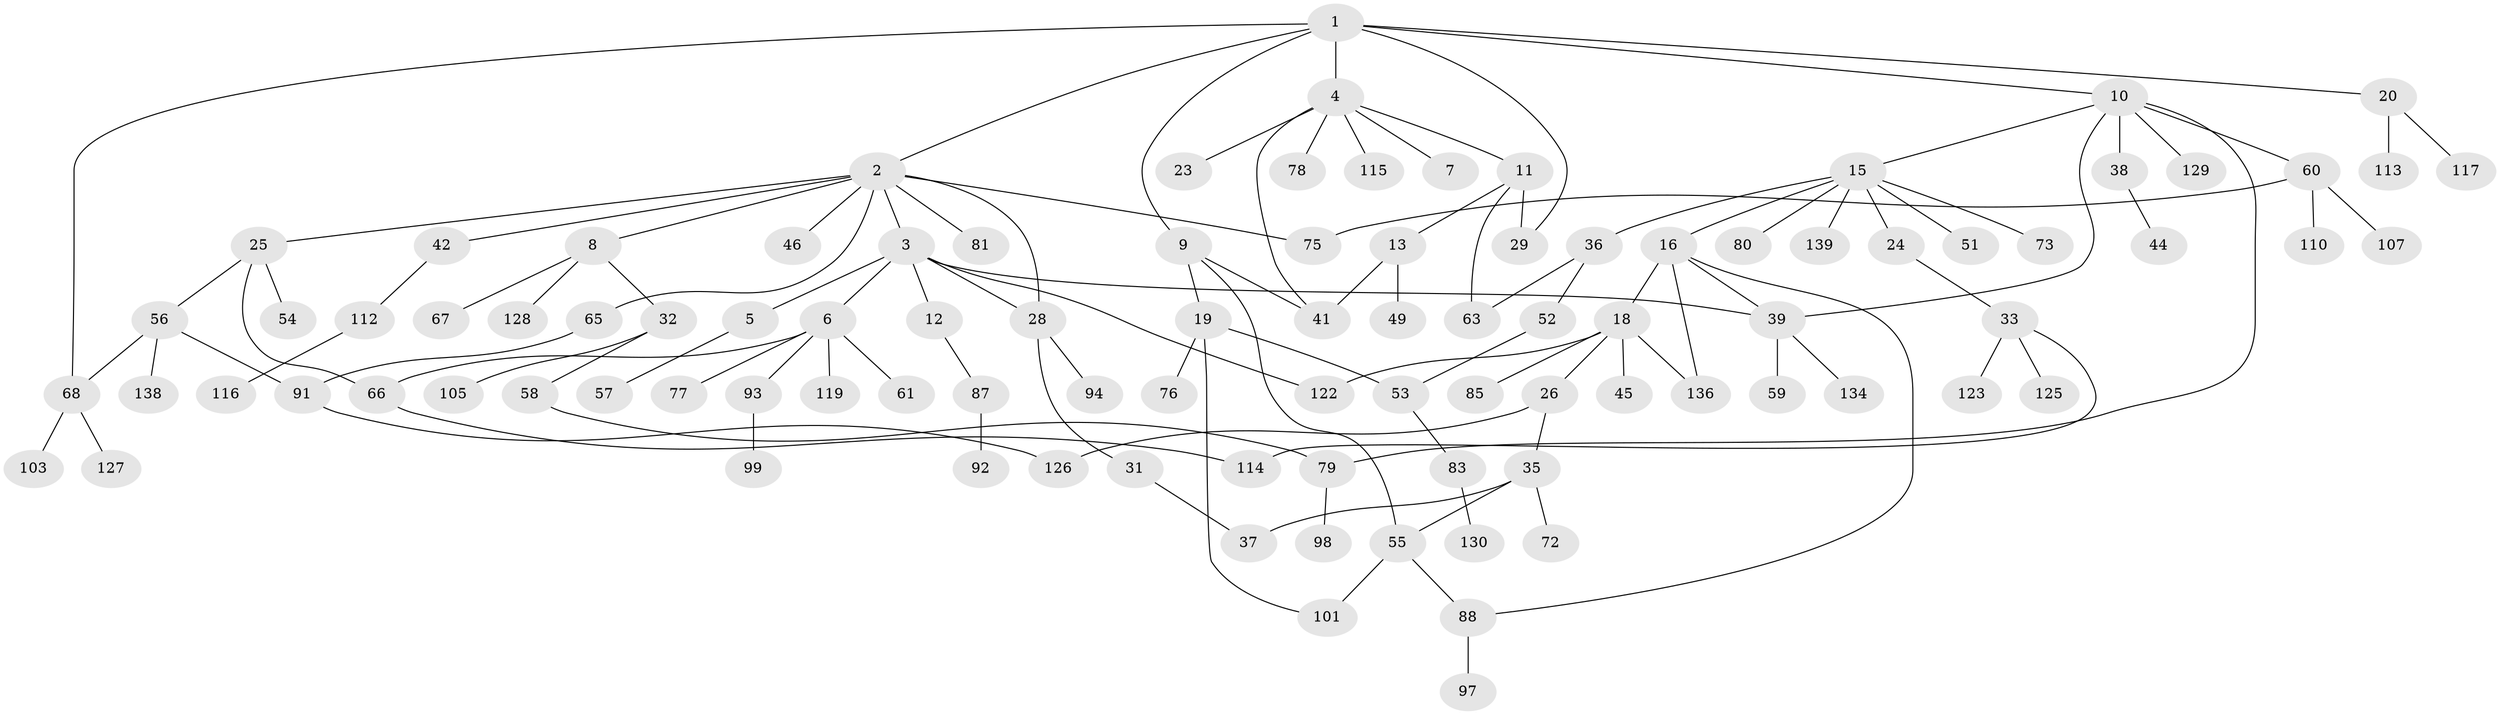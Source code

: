 // original degree distribution, {6: 0.02857142857142857, 9: 0.007142857142857143, 3: 0.16428571428571428, 2: 0.2857142857142857, 5: 0.06428571428571428, 4: 0.05714285714285714, 7: 0.007142857142857143, 1: 0.38571428571428573}
// Generated by graph-tools (version 1.1) at 2025/10/02/27/25 16:10:54]
// undirected, 98 vertices, 118 edges
graph export_dot {
graph [start="1"]
  node [color=gray90,style=filled];
  1 [super="+21"];
  2 [super="+14"];
  3 [super="+108"];
  4 [super="+22"];
  5 [super="+124"];
  6 [super="+43"];
  7 [super="+30"];
  8 [super="+82"];
  9;
  10 [super="+34"];
  11 [super="+40"];
  12;
  13;
  15 [super="+17"];
  16 [super="+121"];
  18 [super="+47"];
  19 [super="+71"];
  20 [super="+48"];
  23 [super="+64"];
  24;
  25 [super="+27"];
  26;
  28 [super="+111"];
  29;
  31;
  32;
  33 [super="+62"];
  35 [super="+109"];
  36;
  37;
  38 [super="+137"];
  39 [super="+102"];
  41 [super="+131"];
  42 [super="+50"];
  44;
  45 [super="+70"];
  46 [super="+89"];
  49 [super="+133"];
  51;
  52;
  53 [super="+84"];
  54;
  55 [super="+74"];
  56 [super="+90"];
  57;
  58;
  59;
  60 [super="+69"];
  61 [super="+135"];
  63 [super="+96"];
  65;
  66;
  67 [super="+104"];
  68 [super="+118"];
  72;
  73;
  75 [super="+86"];
  76 [super="+95"];
  77 [super="+100"];
  78;
  79 [super="+120"];
  80;
  81;
  83;
  85;
  87;
  88;
  91 [super="+106"];
  92;
  93;
  94;
  97;
  98;
  99;
  101;
  103;
  105;
  107;
  110;
  112;
  113;
  114 [super="+140"];
  115;
  116;
  117;
  119;
  122;
  123;
  125;
  126 [super="+132"];
  127;
  128;
  129;
  130;
  134;
  136;
  138;
  139;
  1 -- 2;
  1 -- 4;
  1 -- 9;
  1 -- 10;
  1 -- 20;
  1 -- 68;
  1 -- 29;
  2 -- 3;
  2 -- 8;
  2 -- 28;
  2 -- 42;
  2 -- 46;
  2 -- 75;
  2 -- 81;
  2 -- 65;
  2 -- 25;
  3 -- 5;
  3 -- 6;
  3 -- 12;
  3 -- 122;
  3 -- 28;
  3 -- 39;
  4 -- 7;
  4 -- 11;
  4 -- 78;
  4 -- 115;
  4 -- 23;
  4 -- 41;
  5 -- 57;
  6 -- 93;
  6 -- 66;
  6 -- 61;
  6 -- 119;
  6 -- 77;
  8 -- 32;
  8 -- 67;
  8 -- 128;
  9 -- 19;
  9 -- 41;
  9 -- 55;
  10 -- 15;
  10 -- 79;
  10 -- 129;
  10 -- 60;
  10 -- 38;
  10 -- 39;
  11 -- 13;
  11 -- 29;
  11 -- 63;
  12 -- 87;
  13 -- 41;
  13 -- 49;
  15 -- 16;
  15 -- 24;
  15 -- 36;
  15 -- 73;
  15 -- 80;
  15 -- 51;
  15 -- 139;
  16 -- 18;
  16 -- 136;
  16 -- 88;
  16 -- 39;
  18 -- 26;
  18 -- 45;
  18 -- 136;
  18 -- 122;
  18 -- 85;
  19 -- 101;
  19 -- 53;
  19 -- 76;
  20 -- 113;
  20 -- 117;
  24 -- 33;
  25 -- 56;
  25 -- 66;
  25 -- 54;
  26 -- 35;
  26 -- 126;
  28 -- 31;
  28 -- 94;
  31 -- 37;
  32 -- 58;
  32 -- 105;
  33 -- 123;
  33 -- 125;
  33 -- 114;
  35 -- 55;
  35 -- 72;
  35 -- 37;
  36 -- 52;
  36 -- 63;
  38 -- 44;
  39 -- 59;
  39 -- 134;
  42 -- 112;
  52 -- 53;
  53 -- 83;
  55 -- 88;
  55 -- 101;
  56 -- 68;
  56 -- 91;
  56 -- 138;
  58 -- 79;
  60 -- 107;
  60 -- 110;
  60 -- 75;
  65 -- 91;
  66 -- 114;
  68 -- 103;
  68 -- 127;
  79 -- 98;
  83 -- 130;
  87 -- 92;
  88 -- 97;
  91 -- 126;
  93 -- 99;
  112 -- 116;
}
